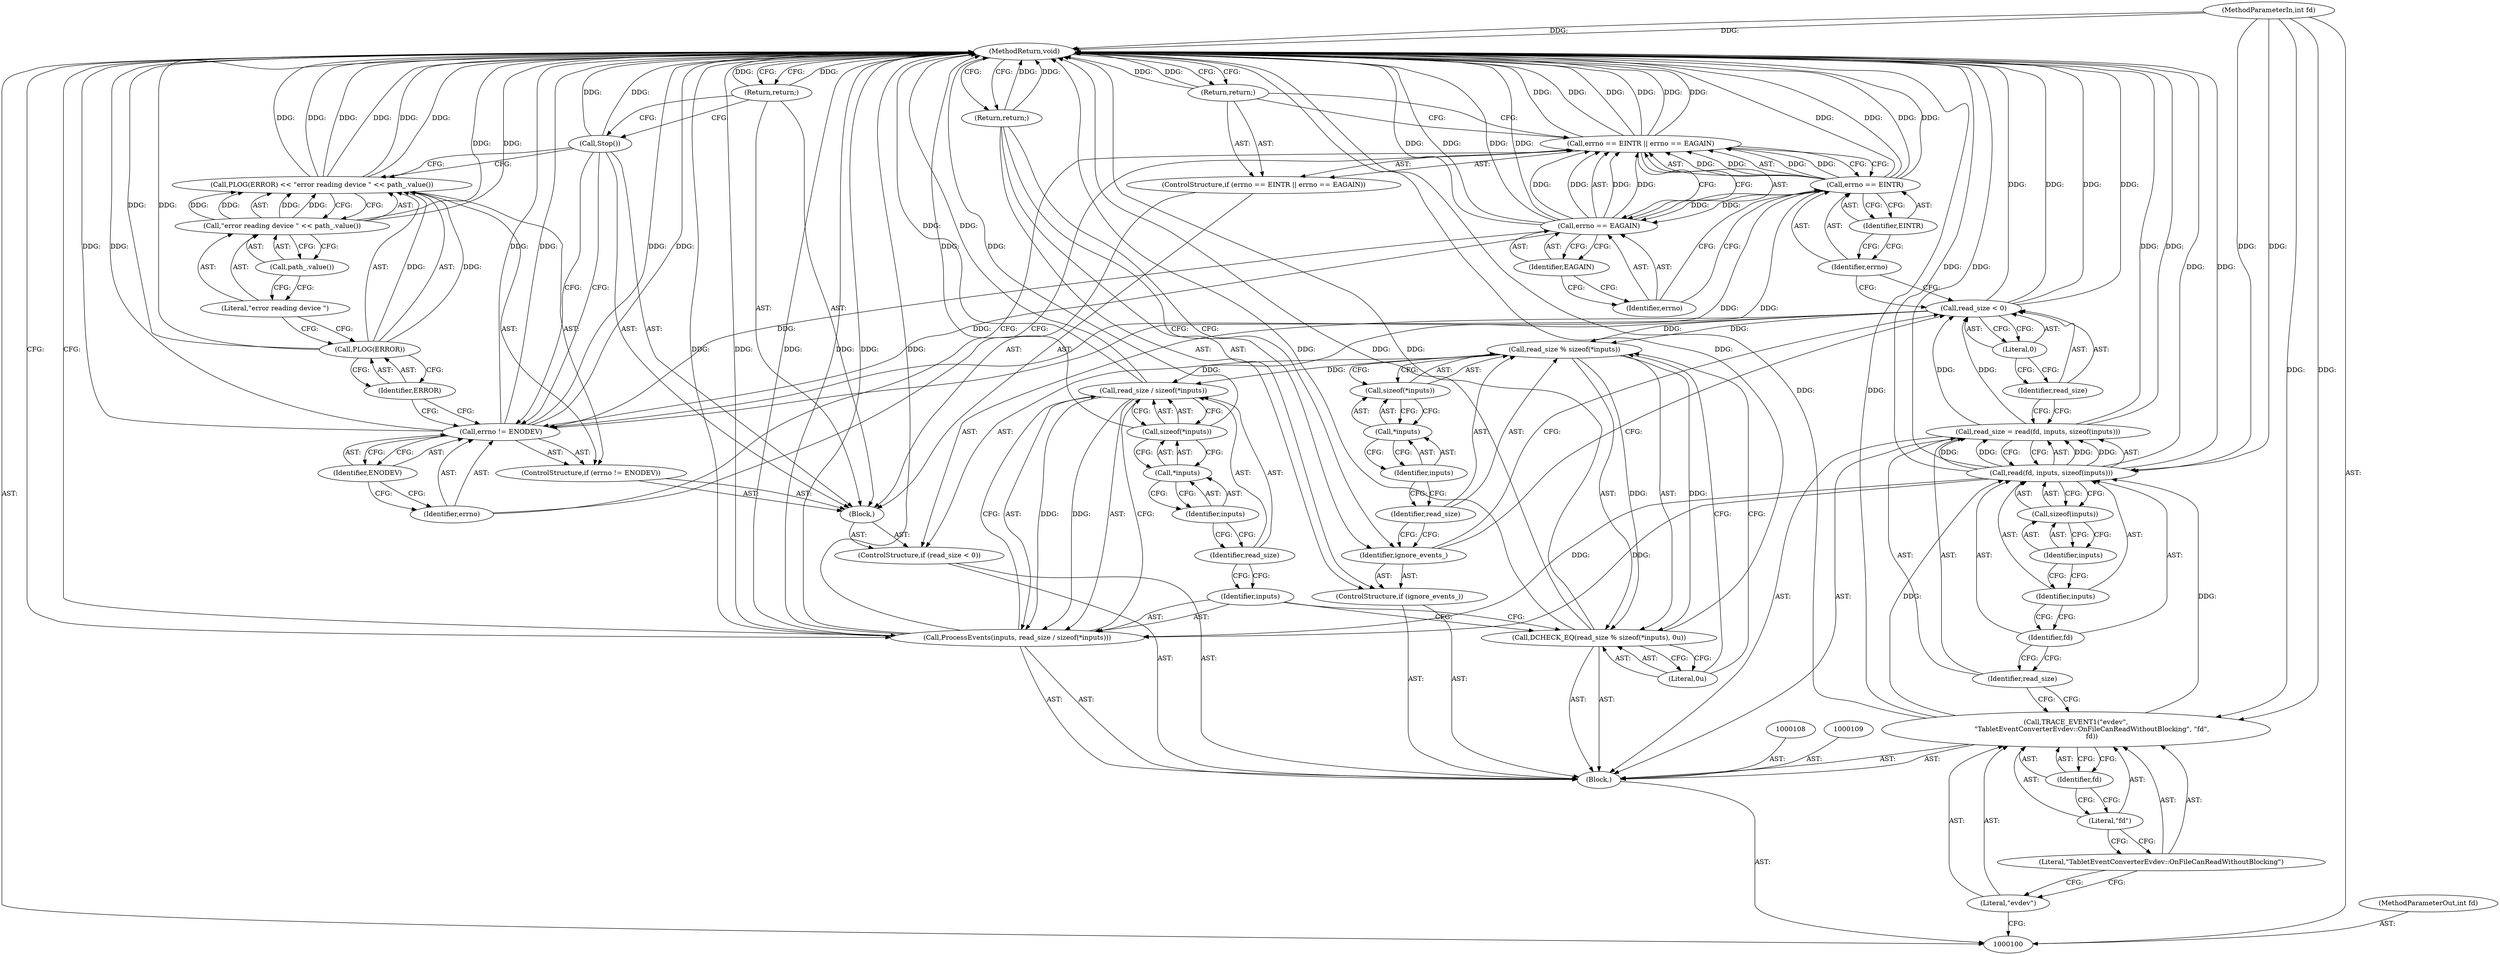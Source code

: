 digraph "0_Chrome_c4363d1ca65494cb7b271625e1ff6541a9f593c9_1" {
"1000160" [label="(MethodReturn,void)"];
"1000101" [label="(MethodParameterIn,int fd)"];
"1000249" [label="(MethodParameterOut,int fd)"];
"1000102" [label="(Block,)"];
"1000130" [label="(Return,return;)"];
"1000134" [label="(Identifier,ENODEV)"];
"1000131" [label="(ControlStructure,if (errno != ENODEV))"];
"1000132" [label="(Call,errno != ENODEV)"];
"1000133" [label="(Identifier,errno)"];
"1000137" [label="(Identifier,ERROR)"];
"1000138" [label="(Call,\"error reading device \" << path_.value())"];
"1000139" [label="(Literal,\"error reading device \")"];
"1000140" [label="(Call,path_.value())"];
"1000135" [label="(Call,PLOG(ERROR) << \"error reading device \" << path_.value())"];
"1000136" [label="(Call,PLOG(ERROR))"];
"1000141" [label="(Call,Stop())"];
"1000142" [label="(Return,return;)"];
"1000143" [label="(ControlStructure,if (ignore_events_))"];
"1000144" [label="(Identifier,ignore_events_)"];
"1000145" [label="(Return,return;)"];
"1000104" [label="(Literal,\"evdev\")"];
"1000103" [label="(Call,TRACE_EVENT1(\"evdev\",\n               \"TabletEventConverterEvdev::OnFileCanReadWithoutBlocking\", \"fd\",\n               fd))"];
"1000147" [label="(Call,read_size % sizeof(*inputs))"];
"1000148" [label="(Identifier,read_size)"];
"1000146" [label="(Call,DCHECK_EQ(read_size % sizeof(*inputs), 0u))"];
"1000149" [label="(Call,sizeof(*inputs))"];
"1000150" [label="(Call,*inputs)"];
"1000151" [label="(Identifier,inputs)"];
"1000152" [label="(Literal,0u)"];
"1000154" [label="(Identifier,inputs)"];
"1000153" [label="(Call,ProcessEvents(inputs, read_size / sizeof(*inputs)))"];
"1000155" [label="(Call,read_size / sizeof(*inputs))"];
"1000156" [label="(Identifier,read_size)"];
"1000157" [label="(Call,sizeof(*inputs))"];
"1000158" [label="(Call,*inputs)"];
"1000159" [label="(Identifier,inputs)"];
"1000105" [label="(Literal,\"TabletEventConverterEvdev::OnFileCanReadWithoutBlocking\")"];
"1000106" [label="(Literal,\"fd\")"];
"1000107" [label="(Identifier,fd)"];
"1000110" [label="(Call,read_size = read(fd, inputs, sizeof(inputs)))"];
"1000111" [label="(Identifier,read_size)"];
"1000112" [label="(Call,read(fd, inputs, sizeof(inputs)))"];
"1000113" [label="(Identifier,fd)"];
"1000114" [label="(Identifier,inputs)"];
"1000115" [label="(Call,sizeof(inputs))"];
"1000116" [label="(Identifier,inputs)"];
"1000120" [label="(Literal,0)"];
"1000121" [label="(Block,)"];
"1000117" [label="(ControlStructure,if (read_size < 0))"];
"1000118" [label="(Call,read_size < 0)"];
"1000119" [label="(Identifier,read_size)"];
"1000126" [label="(Identifier,EINTR)"];
"1000127" [label="(Call,errno == EAGAIN)"];
"1000128" [label="(Identifier,errno)"];
"1000129" [label="(Identifier,EAGAIN)"];
"1000122" [label="(ControlStructure,if (errno == EINTR || errno == EAGAIN))"];
"1000123" [label="(Call,errno == EINTR || errno == EAGAIN)"];
"1000124" [label="(Call,errno == EINTR)"];
"1000125" [label="(Identifier,errno)"];
"1000160" -> "1000100"  [label="AST: "];
"1000160" -> "1000130"  [label="CFG: "];
"1000160" -> "1000142"  [label="CFG: "];
"1000160" -> "1000145"  [label="CFG: "];
"1000160" -> "1000153"  [label="CFG: "];
"1000145" -> "1000160"  [label="DDG: "];
"1000142" -> "1000160"  [label="DDG: "];
"1000124" -> "1000160"  [label="DDG: "];
"1000124" -> "1000160"  [label="DDG: "];
"1000112" -> "1000160"  [label="DDG: "];
"1000112" -> "1000160"  [label="DDG: "];
"1000138" -> "1000160"  [label="DDG: "];
"1000118" -> "1000160"  [label="DDG: "];
"1000118" -> "1000160"  [label="DDG: "];
"1000153" -> "1000160"  [label="DDG: "];
"1000153" -> "1000160"  [label="DDG: "];
"1000153" -> "1000160"  [label="DDG: "];
"1000135" -> "1000160"  [label="DDG: "];
"1000135" -> "1000160"  [label="DDG: "];
"1000135" -> "1000160"  [label="DDG: "];
"1000146" -> "1000160"  [label="DDG: "];
"1000146" -> "1000160"  [label="DDG: "];
"1000136" -> "1000160"  [label="DDG: "];
"1000123" -> "1000160"  [label="DDG: "];
"1000123" -> "1000160"  [label="DDG: "];
"1000123" -> "1000160"  [label="DDG: "];
"1000132" -> "1000160"  [label="DDG: "];
"1000132" -> "1000160"  [label="DDG: "];
"1000132" -> "1000160"  [label="DDG: "];
"1000141" -> "1000160"  [label="DDG: "];
"1000127" -> "1000160"  [label="DDG: "];
"1000127" -> "1000160"  [label="DDG: "];
"1000157" -> "1000160"  [label="DDG: "];
"1000103" -> "1000160"  [label="DDG: "];
"1000110" -> "1000160"  [label="DDG: "];
"1000101" -> "1000160"  [label="DDG: "];
"1000155" -> "1000160"  [label="DDG: "];
"1000130" -> "1000160"  [label="DDG: "];
"1000101" -> "1000100"  [label="AST: "];
"1000101" -> "1000160"  [label="DDG: "];
"1000101" -> "1000103"  [label="DDG: "];
"1000101" -> "1000112"  [label="DDG: "];
"1000249" -> "1000100"  [label="AST: "];
"1000102" -> "1000100"  [label="AST: "];
"1000103" -> "1000102"  [label="AST: "];
"1000108" -> "1000102"  [label="AST: "];
"1000109" -> "1000102"  [label="AST: "];
"1000110" -> "1000102"  [label="AST: "];
"1000117" -> "1000102"  [label="AST: "];
"1000143" -> "1000102"  [label="AST: "];
"1000146" -> "1000102"  [label="AST: "];
"1000153" -> "1000102"  [label="AST: "];
"1000130" -> "1000122"  [label="AST: "];
"1000130" -> "1000123"  [label="CFG: "];
"1000160" -> "1000130"  [label="CFG: "];
"1000130" -> "1000160"  [label="DDG: "];
"1000134" -> "1000132"  [label="AST: "];
"1000134" -> "1000133"  [label="CFG: "];
"1000132" -> "1000134"  [label="CFG: "];
"1000131" -> "1000121"  [label="AST: "];
"1000132" -> "1000131"  [label="AST: "];
"1000135" -> "1000131"  [label="AST: "];
"1000132" -> "1000131"  [label="AST: "];
"1000132" -> "1000134"  [label="CFG: "];
"1000133" -> "1000132"  [label="AST: "];
"1000134" -> "1000132"  [label="AST: "];
"1000137" -> "1000132"  [label="CFG: "];
"1000141" -> "1000132"  [label="CFG: "];
"1000132" -> "1000160"  [label="DDG: "];
"1000132" -> "1000160"  [label="DDG: "];
"1000132" -> "1000160"  [label="DDG: "];
"1000124" -> "1000132"  [label="DDG: "];
"1000127" -> "1000132"  [label="DDG: "];
"1000133" -> "1000132"  [label="AST: "];
"1000133" -> "1000123"  [label="CFG: "];
"1000134" -> "1000133"  [label="CFG: "];
"1000137" -> "1000136"  [label="AST: "];
"1000137" -> "1000132"  [label="CFG: "];
"1000136" -> "1000137"  [label="CFG: "];
"1000138" -> "1000135"  [label="AST: "];
"1000138" -> "1000140"  [label="CFG: "];
"1000139" -> "1000138"  [label="AST: "];
"1000140" -> "1000138"  [label="AST: "];
"1000135" -> "1000138"  [label="CFG: "];
"1000138" -> "1000160"  [label="DDG: "];
"1000138" -> "1000135"  [label="DDG: "];
"1000138" -> "1000135"  [label="DDG: "];
"1000139" -> "1000138"  [label="AST: "];
"1000139" -> "1000136"  [label="CFG: "];
"1000140" -> "1000139"  [label="CFG: "];
"1000140" -> "1000138"  [label="AST: "];
"1000140" -> "1000139"  [label="CFG: "];
"1000138" -> "1000140"  [label="CFG: "];
"1000135" -> "1000131"  [label="AST: "];
"1000135" -> "1000138"  [label="CFG: "];
"1000136" -> "1000135"  [label="AST: "];
"1000138" -> "1000135"  [label="AST: "];
"1000141" -> "1000135"  [label="CFG: "];
"1000135" -> "1000160"  [label="DDG: "];
"1000135" -> "1000160"  [label="DDG: "];
"1000135" -> "1000160"  [label="DDG: "];
"1000136" -> "1000135"  [label="DDG: "];
"1000138" -> "1000135"  [label="DDG: "];
"1000138" -> "1000135"  [label="DDG: "];
"1000136" -> "1000135"  [label="AST: "];
"1000136" -> "1000137"  [label="CFG: "];
"1000137" -> "1000136"  [label="AST: "];
"1000139" -> "1000136"  [label="CFG: "];
"1000136" -> "1000160"  [label="DDG: "];
"1000136" -> "1000135"  [label="DDG: "];
"1000141" -> "1000121"  [label="AST: "];
"1000141" -> "1000135"  [label="CFG: "];
"1000141" -> "1000132"  [label="CFG: "];
"1000142" -> "1000141"  [label="CFG: "];
"1000141" -> "1000160"  [label="DDG: "];
"1000142" -> "1000121"  [label="AST: "];
"1000142" -> "1000141"  [label="CFG: "];
"1000160" -> "1000142"  [label="CFG: "];
"1000142" -> "1000160"  [label="DDG: "];
"1000143" -> "1000102"  [label="AST: "];
"1000144" -> "1000143"  [label="AST: "];
"1000145" -> "1000143"  [label="AST: "];
"1000144" -> "1000143"  [label="AST: "];
"1000144" -> "1000118"  [label="CFG: "];
"1000145" -> "1000144"  [label="CFG: "];
"1000148" -> "1000144"  [label="CFG: "];
"1000145" -> "1000143"  [label="AST: "];
"1000145" -> "1000144"  [label="CFG: "];
"1000160" -> "1000145"  [label="CFG: "];
"1000145" -> "1000160"  [label="DDG: "];
"1000104" -> "1000103"  [label="AST: "];
"1000104" -> "1000100"  [label="CFG: "];
"1000105" -> "1000104"  [label="CFG: "];
"1000103" -> "1000102"  [label="AST: "];
"1000103" -> "1000107"  [label="CFG: "];
"1000104" -> "1000103"  [label="AST: "];
"1000105" -> "1000103"  [label="AST: "];
"1000106" -> "1000103"  [label="AST: "];
"1000107" -> "1000103"  [label="AST: "];
"1000111" -> "1000103"  [label="CFG: "];
"1000103" -> "1000160"  [label="DDG: "];
"1000101" -> "1000103"  [label="DDG: "];
"1000103" -> "1000112"  [label="DDG: "];
"1000147" -> "1000146"  [label="AST: "];
"1000147" -> "1000149"  [label="CFG: "];
"1000148" -> "1000147"  [label="AST: "];
"1000149" -> "1000147"  [label="AST: "];
"1000152" -> "1000147"  [label="CFG: "];
"1000147" -> "1000146"  [label="DDG: "];
"1000118" -> "1000147"  [label="DDG: "];
"1000147" -> "1000155"  [label="DDG: "];
"1000148" -> "1000147"  [label="AST: "];
"1000148" -> "1000144"  [label="CFG: "];
"1000151" -> "1000148"  [label="CFG: "];
"1000146" -> "1000102"  [label="AST: "];
"1000146" -> "1000152"  [label="CFG: "];
"1000147" -> "1000146"  [label="AST: "];
"1000152" -> "1000146"  [label="AST: "];
"1000154" -> "1000146"  [label="CFG: "];
"1000146" -> "1000160"  [label="DDG: "];
"1000146" -> "1000160"  [label="DDG: "];
"1000147" -> "1000146"  [label="DDG: "];
"1000149" -> "1000147"  [label="AST: "];
"1000149" -> "1000150"  [label="CFG: "];
"1000150" -> "1000149"  [label="AST: "];
"1000147" -> "1000149"  [label="CFG: "];
"1000150" -> "1000149"  [label="AST: "];
"1000150" -> "1000151"  [label="CFG: "];
"1000151" -> "1000150"  [label="AST: "];
"1000149" -> "1000150"  [label="CFG: "];
"1000151" -> "1000150"  [label="AST: "];
"1000151" -> "1000148"  [label="CFG: "];
"1000150" -> "1000151"  [label="CFG: "];
"1000152" -> "1000146"  [label="AST: "];
"1000152" -> "1000147"  [label="CFG: "];
"1000146" -> "1000152"  [label="CFG: "];
"1000154" -> "1000153"  [label="AST: "];
"1000154" -> "1000146"  [label="CFG: "];
"1000156" -> "1000154"  [label="CFG: "];
"1000153" -> "1000102"  [label="AST: "];
"1000153" -> "1000155"  [label="CFG: "];
"1000154" -> "1000153"  [label="AST: "];
"1000155" -> "1000153"  [label="AST: "];
"1000160" -> "1000153"  [label="CFG: "];
"1000153" -> "1000160"  [label="DDG: "];
"1000153" -> "1000160"  [label="DDG: "];
"1000153" -> "1000160"  [label="DDG: "];
"1000112" -> "1000153"  [label="DDG: "];
"1000155" -> "1000153"  [label="DDG: "];
"1000155" -> "1000153"  [label="AST: "];
"1000155" -> "1000157"  [label="CFG: "];
"1000156" -> "1000155"  [label="AST: "];
"1000157" -> "1000155"  [label="AST: "];
"1000153" -> "1000155"  [label="CFG: "];
"1000155" -> "1000160"  [label="DDG: "];
"1000155" -> "1000153"  [label="DDG: "];
"1000147" -> "1000155"  [label="DDG: "];
"1000156" -> "1000155"  [label="AST: "];
"1000156" -> "1000154"  [label="CFG: "];
"1000159" -> "1000156"  [label="CFG: "];
"1000157" -> "1000155"  [label="AST: "];
"1000157" -> "1000158"  [label="CFG: "];
"1000158" -> "1000157"  [label="AST: "];
"1000155" -> "1000157"  [label="CFG: "];
"1000157" -> "1000160"  [label="DDG: "];
"1000158" -> "1000157"  [label="AST: "];
"1000158" -> "1000159"  [label="CFG: "];
"1000159" -> "1000158"  [label="AST: "];
"1000157" -> "1000158"  [label="CFG: "];
"1000159" -> "1000158"  [label="AST: "];
"1000159" -> "1000156"  [label="CFG: "];
"1000158" -> "1000159"  [label="CFG: "];
"1000105" -> "1000103"  [label="AST: "];
"1000105" -> "1000104"  [label="CFG: "];
"1000106" -> "1000105"  [label="CFG: "];
"1000106" -> "1000103"  [label="AST: "];
"1000106" -> "1000105"  [label="CFG: "];
"1000107" -> "1000106"  [label="CFG: "];
"1000107" -> "1000103"  [label="AST: "];
"1000107" -> "1000106"  [label="CFG: "];
"1000103" -> "1000107"  [label="CFG: "];
"1000110" -> "1000102"  [label="AST: "];
"1000110" -> "1000112"  [label="CFG: "];
"1000111" -> "1000110"  [label="AST: "];
"1000112" -> "1000110"  [label="AST: "];
"1000119" -> "1000110"  [label="CFG: "];
"1000110" -> "1000160"  [label="DDG: "];
"1000112" -> "1000110"  [label="DDG: "];
"1000112" -> "1000110"  [label="DDG: "];
"1000110" -> "1000118"  [label="DDG: "];
"1000111" -> "1000110"  [label="AST: "];
"1000111" -> "1000103"  [label="CFG: "];
"1000113" -> "1000111"  [label="CFG: "];
"1000112" -> "1000110"  [label="AST: "];
"1000112" -> "1000115"  [label="CFG: "];
"1000113" -> "1000112"  [label="AST: "];
"1000114" -> "1000112"  [label="AST: "];
"1000115" -> "1000112"  [label="AST: "];
"1000110" -> "1000112"  [label="CFG: "];
"1000112" -> "1000160"  [label="DDG: "];
"1000112" -> "1000160"  [label="DDG: "];
"1000112" -> "1000110"  [label="DDG: "];
"1000112" -> "1000110"  [label="DDG: "];
"1000103" -> "1000112"  [label="DDG: "];
"1000101" -> "1000112"  [label="DDG: "];
"1000112" -> "1000153"  [label="DDG: "];
"1000113" -> "1000112"  [label="AST: "];
"1000113" -> "1000111"  [label="CFG: "];
"1000114" -> "1000113"  [label="CFG: "];
"1000114" -> "1000112"  [label="AST: "];
"1000114" -> "1000113"  [label="CFG: "];
"1000116" -> "1000114"  [label="CFG: "];
"1000115" -> "1000112"  [label="AST: "];
"1000115" -> "1000116"  [label="CFG: "];
"1000116" -> "1000115"  [label="AST: "];
"1000112" -> "1000115"  [label="CFG: "];
"1000116" -> "1000115"  [label="AST: "];
"1000116" -> "1000114"  [label="CFG: "];
"1000115" -> "1000116"  [label="CFG: "];
"1000120" -> "1000118"  [label="AST: "];
"1000120" -> "1000119"  [label="CFG: "];
"1000118" -> "1000120"  [label="CFG: "];
"1000121" -> "1000117"  [label="AST: "];
"1000122" -> "1000121"  [label="AST: "];
"1000131" -> "1000121"  [label="AST: "];
"1000141" -> "1000121"  [label="AST: "];
"1000142" -> "1000121"  [label="AST: "];
"1000117" -> "1000102"  [label="AST: "];
"1000118" -> "1000117"  [label="AST: "];
"1000121" -> "1000117"  [label="AST: "];
"1000118" -> "1000117"  [label="AST: "];
"1000118" -> "1000120"  [label="CFG: "];
"1000119" -> "1000118"  [label="AST: "];
"1000120" -> "1000118"  [label="AST: "];
"1000125" -> "1000118"  [label="CFG: "];
"1000144" -> "1000118"  [label="CFG: "];
"1000118" -> "1000160"  [label="DDG: "];
"1000118" -> "1000160"  [label="DDG: "];
"1000110" -> "1000118"  [label="DDG: "];
"1000118" -> "1000147"  [label="DDG: "];
"1000119" -> "1000118"  [label="AST: "];
"1000119" -> "1000110"  [label="CFG: "];
"1000120" -> "1000119"  [label="CFG: "];
"1000126" -> "1000124"  [label="AST: "];
"1000126" -> "1000125"  [label="CFG: "];
"1000124" -> "1000126"  [label="CFG: "];
"1000127" -> "1000123"  [label="AST: "];
"1000127" -> "1000129"  [label="CFG: "];
"1000128" -> "1000127"  [label="AST: "];
"1000129" -> "1000127"  [label="AST: "];
"1000123" -> "1000127"  [label="CFG: "];
"1000127" -> "1000160"  [label="DDG: "];
"1000127" -> "1000160"  [label="DDG: "];
"1000127" -> "1000123"  [label="DDG: "];
"1000127" -> "1000123"  [label="DDG: "];
"1000124" -> "1000127"  [label="DDG: "];
"1000127" -> "1000132"  [label="DDG: "];
"1000128" -> "1000127"  [label="AST: "];
"1000128" -> "1000124"  [label="CFG: "];
"1000129" -> "1000128"  [label="CFG: "];
"1000129" -> "1000127"  [label="AST: "];
"1000129" -> "1000128"  [label="CFG: "];
"1000127" -> "1000129"  [label="CFG: "];
"1000122" -> "1000121"  [label="AST: "];
"1000123" -> "1000122"  [label="AST: "];
"1000130" -> "1000122"  [label="AST: "];
"1000123" -> "1000122"  [label="AST: "];
"1000123" -> "1000124"  [label="CFG: "];
"1000123" -> "1000127"  [label="CFG: "];
"1000124" -> "1000123"  [label="AST: "];
"1000127" -> "1000123"  [label="AST: "];
"1000130" -> "1000123"  [label="CFG: "];
"1000133" -> "1000123"  [label="CFG: "];
"1000123" -> "1000160"  [label="DDG: "];
"1000123" -> "1000160"  [label="DDG: "];
"1000123" -> "1000160"  [label="DDG: "];
"1000124" -> "1000123"  [label="DDG: "];
"1000124" -> "1000123"  [label="DDG: "];
"1000127" -> "1000123"  [label="DDG: "];
"1000127" -> "1000123"  [label="DDG: "];
"1000124" -> "1000123"  [label="AST: "];
"1000124" -> "1000126"  [label="CFG: "];
"1000125" -> "1000124"  [label="AST: "];
"1000126" -> "1000124"  [label="AST: "];
"1000128" -> "1000124"  [label="CFG: "];
"1000123" -> "1000124"  [label="CFG: "];
"1000124" -> "1000160"  [label="DDG: "];
"1000124" -> "1000160"  [label="DDG: "];
"1000124" -> "1000123"  [label="DDG: "];
"1000124" -> "1000123"  [label="DDG: "];
"1000124" -> "1000127"  [label="DDG: "];
"1000124" -> "1000132"  [label="DDG: "];
"1000125" -> "1000124"  [label="AST: "];
"1000125" -> "1000118"  [label="CFG: "];
"1000126" -> "1000125"  [label="CFG: "];
}
